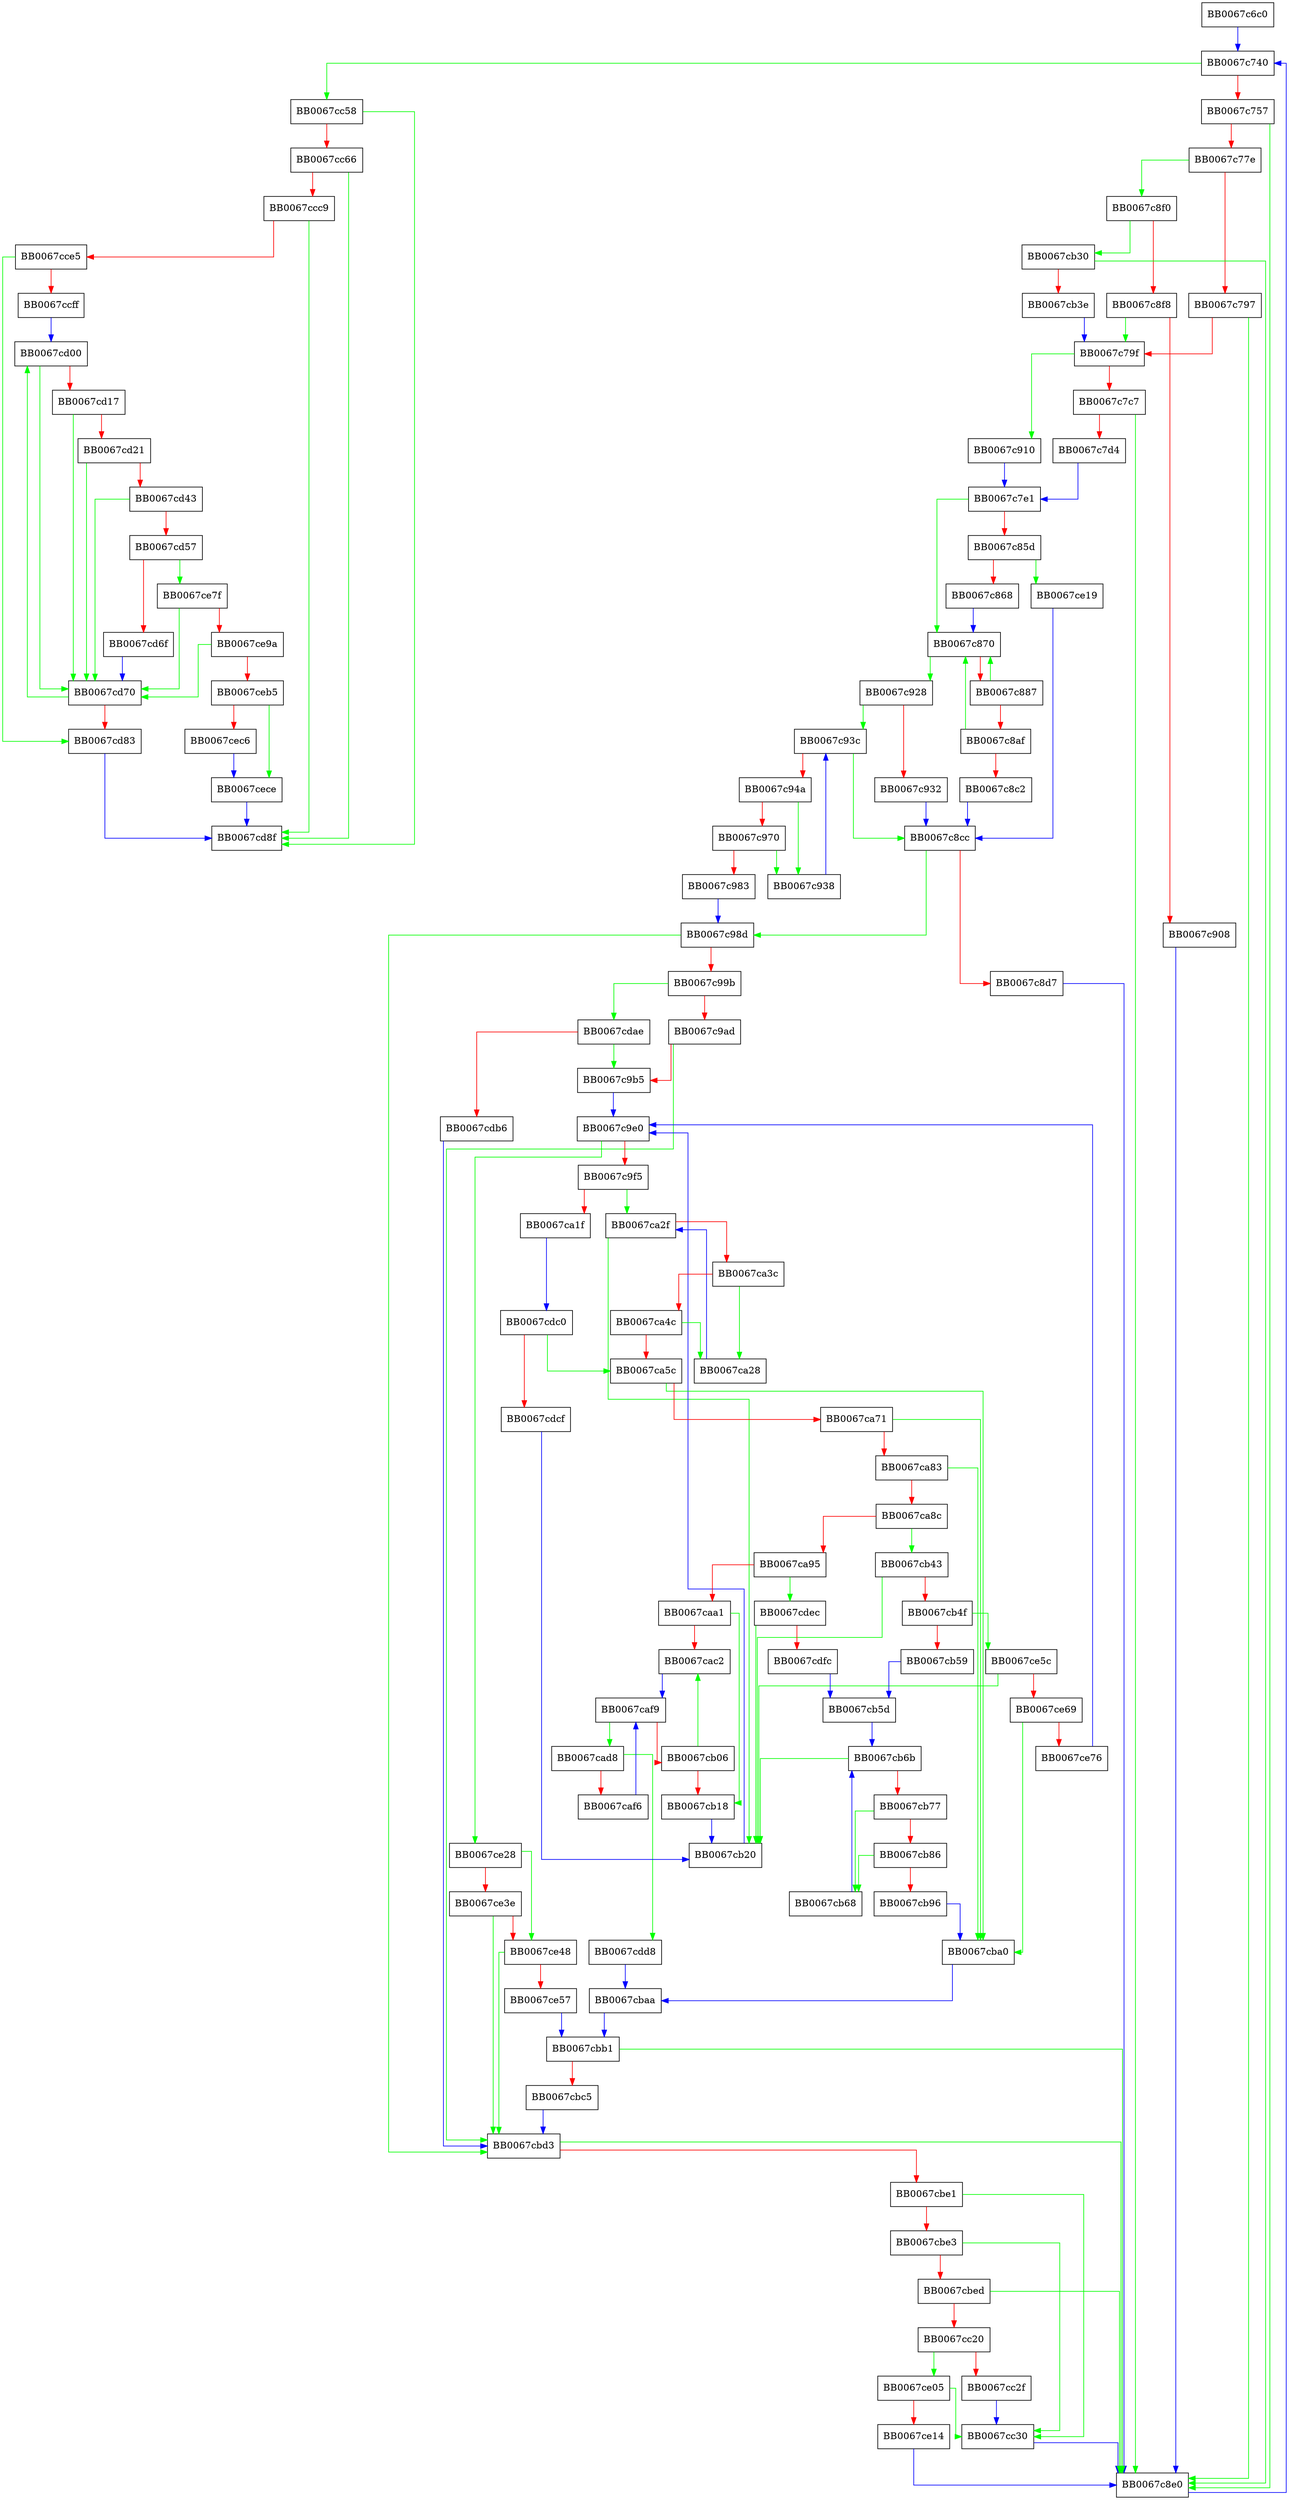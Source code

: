 digraph get_crl_sk {
  node [shape="box"];
  graph [splines=ortho];
  BB0067c6c0 -> BB0067c740 [color="blue"];
  BB0067c740 -> BB0067cc58 [color="green"];
  BB0067c740 -> BB0067c757 [color="red"];
  BB0067c757 -> BB0067c8e0 [color="green"];
  BB0067c757 -> BB0067c77e [color="red"];
  BB0067c77e -> BB0067c8f0 [color="green"];
  BB0067c77e -> BB0067c797 [color="red"];
  BB0067c797 -> BB0067c8e0 [color="green"];
  BB0067c797 -> BB0067c79f [color="red"];
  BB0067c79f -> BB0067c910 [color="green"];
  BB0067c79f -> BB0067c7c7 [color="red"];
  BB0067c7c7 -> BB0067c8e0 [color="green"];
  BB0067c7c7 -> BB0067c7d4 [color="red"];
  BB0067c7d4 -> BB0067c7e1 [color="blue"];
  BB0067c7e1 -> BB0067c870 [color="green"];
  BB0067c7e1 -> BB0067c85d [color="red"];
  BB0067c85d -> BB0067ce19 [color="green"];
  BB0067c85d -> BB0067c868 [color="red"];
  BB0067c868 -> BB0067c870 [color="blue"];
  BB0067c870 -> BB0067c928 [color="green"];
  BB0067c870 -> BB0067c887 [color="red"];
  BB0067c887 -> BB0067c870 [color="green"];
  BB0067c887 -> BB0067c8af [color="red"];
  BB0067c8af -> BB0067c870 [color="green"];
  BB0067c8af -> BB0067c8c2 [color="red"];
  BB0067c8c2 -> BB0067c8cc [color="blue"];
  BB0067c8cc -> BB0067c98d [color="green"];
  BB0067c8cc -> BB0067c8d7 [color="red"];
  BB0067c8d7 -> BB0067c8e0 [color="blue"];
  BB0067c8e0 -> BB0067c740 [color="blue"];
  BB0067c8f0 -> BB0067cb30 [color="green"];
  BB0067c8f0 -> BB0067c8f8 [color="red"];
  BB0067c8f8 -> BB0067c79f [color="green"];
  BB0067c8f8 -> BB0067c908 [color="red"];
  BB0067c908 -> BB0067c8e0 [color="blue"];
  BB0067c910 -> BB0067c7e1 [color="blue"];
  BB0067c928 -> BB0067c93c [color="green"];
  BB0067c928 -> BB0067c932 [color="red"];
  BB0067c932 -> BB0067c8cc [color="blue"];
  BB0067c938 -> BB0067c93c [color="blue"];
  BB0067c93c -> BB0067c8cc [color="green"];
  BB0067c93c -> BB0067c94a [color="red"];
  BB0067c94a -> BB0067c938 [color="green"];
  BB0067c94a -> BB0067c970 [color="red"];
  BB0067c970 -> BB0067c938 [color="green"];
  BB0067c970 -> BB0067c983 [color="red"];
  BB0067c983 -> BB0067c98d [color="blue"];
  BB0067c98d -> BB0067cbd3 [color="green"];
  BB0067c98d -> BB0067c99b [color="red"];
  BB0067c99b -> BB0067cdae [color="green"];
  BB0067c99b -> BB0067c9ad [color="red"];
  BB0067c9ad -> BB0067cbd3 [color="green"];
  BB0067c9ad -> BB0067c9b5 [color="red"];
  BB0067c9b5 -> BB0067c9e0 [color="blue"];
  BB0067c9e0 -> BB0067ce28 [color="green"];
  BB0067c9e0 -> BB0067c9f5 [color="red"];
  BB0067c9f5 -> BB0067ca2f [color="green"];
  BB0067c9f5 -> BB0067ca1f [color="red"];
  BB0067ca1f -> BB0067cdc0 [color="blue"];
  BB0067ca28 -> BB0067ca2f [color="blue"];
  BB0067ca2f -> BB0067cb20 [color="green"];
  BB0067ca2f -> BB0067ca3c [color="red"];
  BB0067ca3c -> BB0067ca28 [color="green"];
  BB0067ca3c -> BB0067ca4c [color="red"];
  BB0067ca4c -> BB0067ca28 [color="green"];
  BB0067ca4c -> BB0067ca5c [color="red"];
  BB0067ca5c -> BB0067cba0 [color="green"];
  BB0067ca5c -> BB0067ca71 [color="red"];
  BB0067ca71 -> BB0067cba0 [color="green"];
  BB0067ca71 -> BB0067ca83 [color="red"];
  BB0067ca83 -> BB0067cba0 [color="green"];
  BB0067ca83 -> BB0067ca8c [color="red"];
  BB0067ca8c -> BB0067cb43 [color="green"];
  BB0067ca8c -> BB0067ca95 [color="red"];
  BB0067ca95 -> BB0067cdec [color="green"];
  BB0067ca95 -> BB0067caa1 [color="red"];
  BB0067caa1 -> BB0067cb18 [color="green"];
  BB0067caa1 -> BB0067cac2 [color="red"];
  BB0067cac2 -> BB0067caf9 [color="blue"];
  BB0067cad8 -> BB0067cdd8 [color="green"];
  BB0067cad8 -> BB0067caf6 [color="red"];
  BB0067caf6 -> BB0067caf9 [color="blue"];
  BB0067caf9 -> BB0067cad8 [color="green"];
  BB0067caf9 -> BB0067cb06 [color="red"];
  BB0067cb06 -> BB0067cac2 [color="green"];
  BB0067cb06 -> BB0067cb18 [color="red"];
  BB0067cb18 -> BB0067cb20 [color="blue"];
  BB0067cb20 -> BB0067c9e0 [color="blue"];
  BB0067cb30 -> BB0067c8e0 [color="green"];
  BB0067cb30 -> BB0067cb3e [color="red"];
  BB0067cb3e -> BB0067c79f [color="blue"];
  BB0067cb43 -> BB0067cb20 [color="green"];
  BB0067cb43 -> BB0067cb4f [color="red"];
  BB0067cb4f -> BB0067ce5c [color="green"];
  BB0067cb4f -> BB0067cb59 [color="red"];
  BB0067cb59 -> BB0067cb5d [color="blue"];
  BB0067cb5d -> BB0067cb6b [color="blue"];
  BB0067cb68 -> BB0067cb6b [color="blue"];
  BB0067cb6b -> BB0067cb20 [color="green"];
  BB0067cb6b -> BB0067cb77 [color="red"];
  BB0067cb77 -> BB0067cb68 [color="green"];
  BB0067cb77 -> BB0067cb86 [color="red"];
  BB0067cb86 -> BB0067cb68 [color="green"];
  BB0067cb86 -> BB0067cb96 [color="red"];
  BB0067cb96 -> BB0067cba0 [color="blue"];
  BB0067cba0 -> BB0067cbaa [color="blue"];
  BB0067cbaa -> BB0067cbb1 [color="blue"];
  BB0067cbb1 -> BB0067c8e0 [color="green"];
  BB0067cbb1 -> BB0067cbc5 [color="red"];
  BB0067cbc5 -> BB0067cbd3 [color="blue"];
  BB0067cbd3 -> BB0067c8e0 [color="green"];
  BB0067cbd3 -> BB0067cbe1 [color="red"];
  BB0067cbe1 -> BB0067cc30 [color="green"];
  BB0067cbe1 -> BB0067cbe3 [color="red"];
  BB0067cbe3 -> BB0067cc30 [color="green"];
  BB0067cbe3 -> BB0067cbed [color="red"];
  BB0067cbed -> BB0067c8e0 [color="green"];
  BB0067cbed -> BB0067cc20 [color="red"];
  BB0067cc20 -> BB0067ce05 [color="green"];
  BB0067cc20 -> BB0067cc2f [color="red"];
  BB0067cc2f -> BB0067cc30 [color="blue"];
  BB0067cc30 -> BB0067c8e0 [color="blue"];
  BB0067cc58 -> BB0067cd8f [color="green"];
  BB0067cc58 -> BB0067cc66 [color="red"];
  BB0067cc66 -> BB0067cd8f [color="green"];
  BB0067cc66 -> BB0067ccc9 [color="red"];
  BB0067ccc9 -> BB0067cd8f [color="green"];
  BB0067ccc9 -> BB0067cce5 [color="red"];
  BB0067cce5 -> BB0067cd83 [color="green"];
  BB0067cce5 -> BB0067ccff [color="red"];
  BB0067ccff -> BB0067cd00 [color="blue"];
  BB0067cd00 -> BB0067cd70 [color="green"];
  BB0067cd00 -> BB0067cd17 [color="red"];
  BB0067cd17 -> BB0067cd70 [color="green"];
  BB0067cd17 -> BB0067cd21 [color="red"];
  BB0067cd21 -> BB0067cd70 [color="green"];
  BB0067cd21 -> BB0067cd43 [color="red"];
  BB0067cd43 -> BB0067cd70 [color="green"];
  BB0067cd43 -> BB0067cd57 [color="red"];
  BB0067cd57 -> BB0067ce7f [color="green"];
  BB0067cd57 -> BB0067cd6f [color="red"];
  BB0067cd6f -> BB0067cd70 [color="blue"];
  BB0067cd70 -> BB0067cd00 [color="green"];
  BB0067cd70 -> BB0067cd83 [color="red"];
  BB0067cd83 -> BB0067cd8f [color="blue"];
  BB0067cdae -> BB0067c9b5 [color="green"];
  BB0067cdae -> BB0067cdb6 [color="red"];
  BB0067cdb6 -> BB0067cbd3 [color="blue"];
  BB0067cdc0 -> BB0067ca5c [color="green"];
  BB0067cdc0 -> BB0067cdcf [color="red"];
  BB0067cdcf -> BB0067cb20 [color="blue"];
  BB0067cdd8 -> BB0067cbaa [color="blue"];
  BB0067cdec -> BB0067cb20 [color="green"];
  BB0067cdec -> BB0067cdfc [color="red"];
  BB0067cdfc -> BB0067cb5d [color="blue"];
  BB0067ce05 -> BB0067cc30 [color="green"];
  BB0067ce05 -> BB0067ce14 [color="red"];
  BB0067ce14 -> BB0067c8e0 [color="blue"];
  BB0067ce19 -> BB0067c8cc [color="blue"];
  BB0067ce28 -> BB0067ce48 [color="green"];
  BB0067ce28 -> BB0067ce3e [color="red"];
  BB0067ce3e -> BB0067cbd3 [color="green"];
  BB0067ce3e -> BB0067ce48 [color="red"];
  BB0067ce48 -> BB0067cbd3 [color="green"];
  BB0067ce48 -> BB0067ce57 [color="red"];
  BB0067ce57 -> BB0067cbb1 [color="blue"];
  BB0067ce5c -> BB0067cb20 [color="green"];
  BB0067ce5c -> BB0067ce69 [color="red"];
  BB0067ce69 -> BB0067cba0 [color="green"];
  BB0067ce69 -> BB0067ce76 [color="red"];
  BB0067ce76 -> BB0067c9e0 [color="blue"];
  BB0067ce7f -> BB0067cd70 [color="green"];
  BB0067ce7f -> BB0067ce9a [color="red"];
  BB0067ce9a -> BB0067cd70 [color="green"];
  BB0067ce9a -> BB0067ceb5 [color="red"];
  BB0067ceb5 -> BB0067cece [color="green"];
  BB0067ceb5 -> BB0067cec6 [color="red"];
  BB0067cec6 -> BB0067cece [color="blue"];
  BB0067cece -> BB0067cd8f [color="blue"];
}